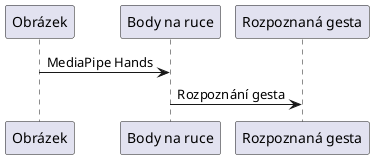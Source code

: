 @startuml

participant Obrázek
participant "Body na ruce"
participant "Rozpoznaná gesta"

Obrázek -> "Body na ruce" : MediaPipe Hands
"Body na ruce" -> "Rozpoznaná gesta" : Rozpoznání gesta

@enduml